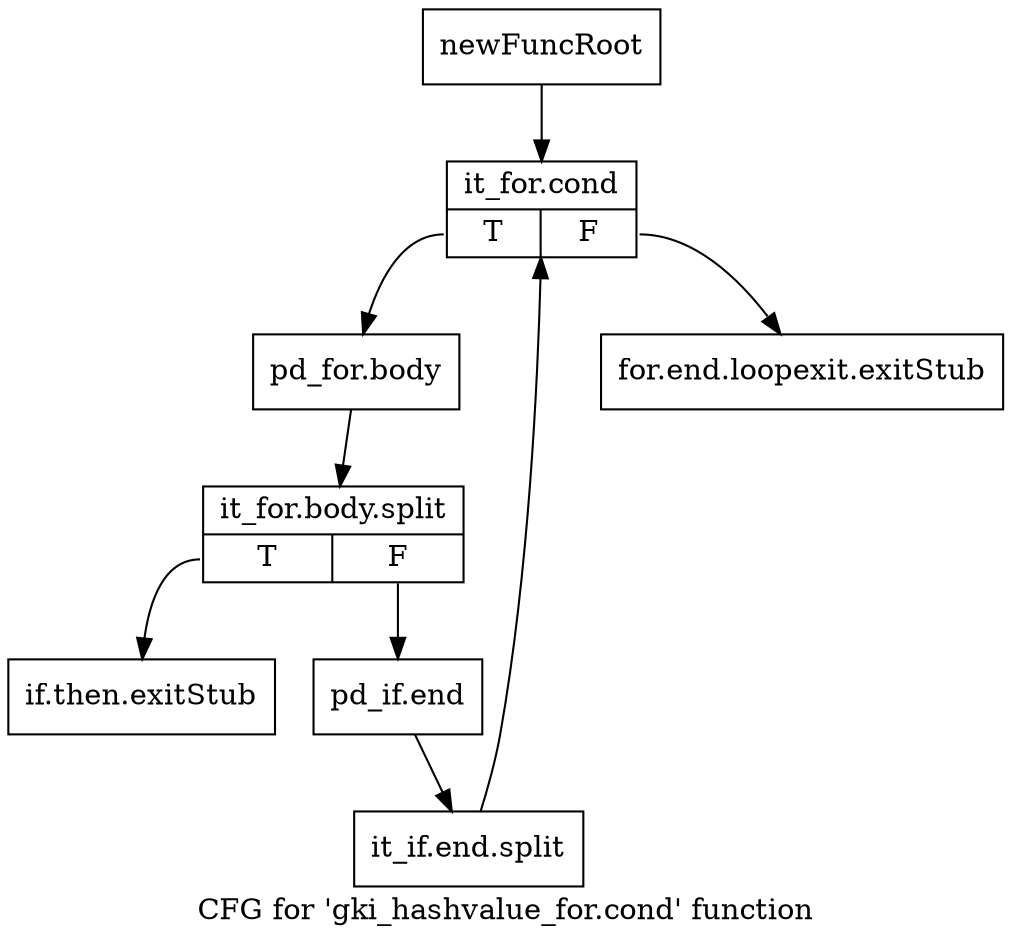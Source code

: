 digraph "CFG for 'gki_hashvalue_for.cond' function" {
	label="CFG for 'gki_hashvalue_for.cond' function";

	Node0x3317110 [shape=record,label="{newFuncRoot}"];
	Node0x3317110 -> Node0x3317200;
	Node0x3317160 [shape=record,label="{for.end.loopexit.exitStub}"];
	Node0x33171b0 [shape=record,label="{if.then.exitStub}"];
	Node0x3317200 [shape=record,label="{it_for.cond|{<s0>T|<s1>F}}"];
	Node0x3317200:s0 -> Node0x3317250;
	Node0x3317200:s1 -> Node0x3317160;
	Node0x3317250 [shape=record,label="{pd_for.body}"];
	Node0x3317250 -> Node0x38f6cd0;
	Node0x38f6cd0 [shape=record,label="{it_for.body.split|{<s0>T|<s1>F}}"];
	Node0x38f6cd0:s0 -> Node0x33171b0;
	Node0x38f6cd0:s1 -> Node0x33172a0;
	Node0x33172a0 [shape=record,label="{pd_if.end}"];
	Node0x33172a0 -> Node0x393c8b0;
	Node0x393c8b0 [shape=record,label="{it_if.end.split}"];
	Node0x393c8b0 -> Node0x3317200;
}
